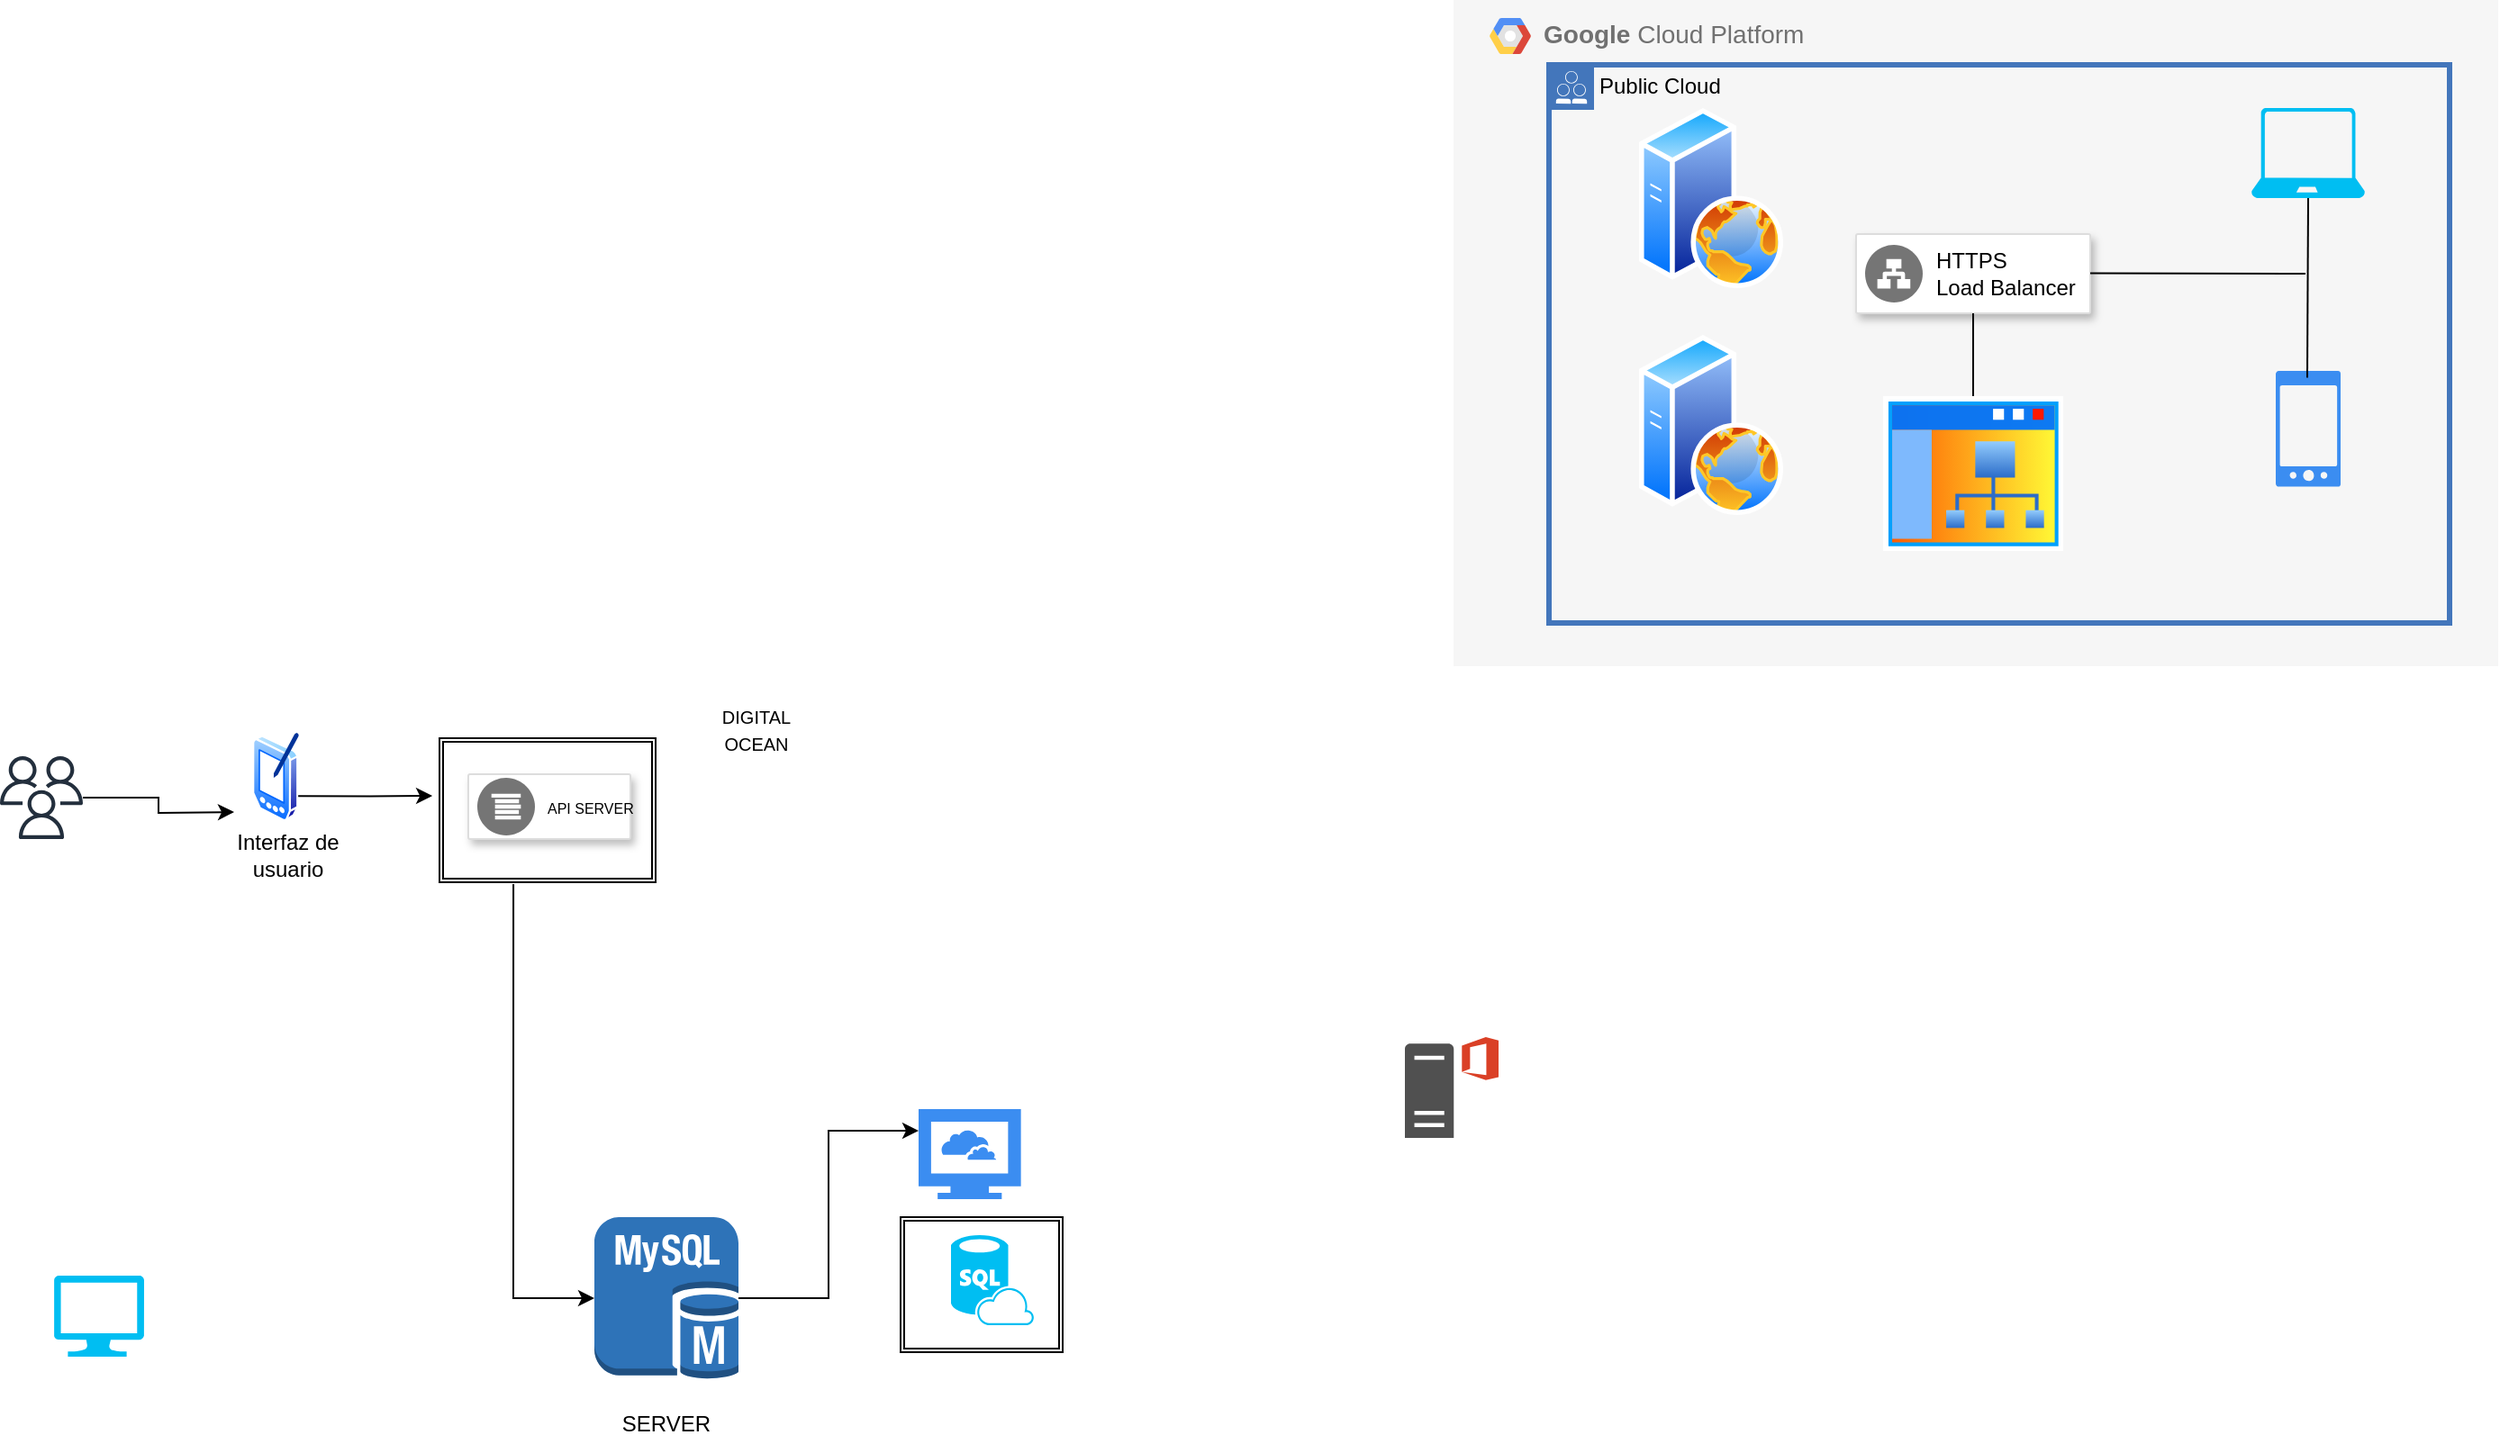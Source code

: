 <mxfile version="22.0.6" type="github">
  <diagram name="Página-1" id="PYHdCMtaZ9K6iWC_R7Uq">
    <mxGraphModel dx="989" dy="546" grid="1" gridSize="10" guides="1" tooltips="1" connect="1" arrows="1" fold="1" page="1" pageScale="1" pageWidth="827" pageHeight="1169" math="0" shadow="0">
      <root>
        <mxCell id="0" />
        <mxCell id="1" parent="0" />
        <mxCell id="VWmujf-tKI-zSH2csgcB-4" value="" style="sketch=0;outlineConnect=0;fontColor=#232F3E;gradientColor=none;fillColor=#232F3D;strokeColor=none;dashed=0;verticalLabelPosition=bottom;verticalAlign=top;align=center;html=1;fontSize=12;fontStyle=0;aspect=fixed;pointerEvents=1;shape=mxgraph.aws4.users;" parent="1" vertex="1">
          <mxGeometry x="20" y="444" width="46" height="46" as="geometry" />
        </mxCell>
        <mxCell id="VWmujf-tKI-zSH2csgcB-7" value="Interfaz de usuario" style="text;html=1;strokeColor=none;fillColor=none;align=center;verticalAlign=middle;whiteSpace=wrap;rounded=0;" parent="1" vertex="1">
          <mxGeometry x="150" y="484" width="60" height="30" as="geometry" />
        </mxCell>
        <mxCell id="VWmujf-tKI-zSH2csgcB-8" value="" style="sketch=0;pointerEvents=1;shadow=0;dashed=0;html=1;strokeColor=none;fillColor=#505050;labelPosition=center;verticalLabelPosition=bottom;verticalAlign=top;outlineConnect=0;align=center;shape=mxgraph.office.servers.office_web_apps_server;" parent="1" vertex="1">
          <mxGeometry x="800" y="600" width="52" height="56" as="geometry" />
        </mxCell>
        <mxCell id="VWmujf-tKI-zSH2csgcB-13" value="&lt;font style=&quot;font-size: 10px;&quot;&gt;DIGITAL OCEAN&lt;/font&gt;" style="text;html=1;strokeColor=none;fillColor=none;align=center;verticalAlign=middle;whiteSpace=wrap;rounded=0;" parent="1" vertex="1">
          <mxGeometry x="410" y="414" width="60" height="30" as="geometry" />
        </mxCell>
        <mxCell id="VWmujf-tKI-zSH2csgcB-16" value="" style="shape=image;html=1;verticalAlign=top;verticalLabelPosition=bottom;labelBackgroundColor=#ffffff;imageAspect=0;aspect=fixed;image=https://cdn2.iconfinder.com/data/icons/css-vol-1/24/digitalocean-128.png;fillColor=#3333FF;" parent="1" vertex="1">
          <mxGeometry x="370" y="394" width="50" height="50" as="geometry" />
        </mxCell>
        <mxCell id="VWmujf-tKI-zSH2csgcB-19" value="" style="image;aspect=fixed;perimeter=ellipsePerimeter;html=1;align=center;shadow=0;dashed=0;spacingTop=3;image=img/lib/active_directory/pda.svg;" parent="1" vertex="1">
          <mxGeometry x="160" y="430" width="27" height="50" as="geometry" />
        </mxCell>
        <mxCell id="VWmujf-tKI-zSH2csgcB-20" value="" style="strokeColor=#dddddd;shadow=1;strokeWidth=1;rounded=1;absoluteArcSize=1;arcSize=2;" parent="1" vertex="1">
          <mxGeometry x="280" y="454" width="90" height="36" as="geometry" />
        </mxCell>
        <mxCell id="VWmujf-tKI-zSH2csgcB-21" value="&lt;font style=&quot;font-size: 8px;&quot;&gt;API SERVER&lt;/font&gt;" style="sketch=0;dashed=0;connectable=0;html=1;fillColor=#757575;strokeColor=none;shape=mxgraph.gcp2.logs_api;part=1;labelPosition=right;verticalLabelPosition=middle;align=left;verticalAlign=middle;spacingLeft=5;fontSize=12;" parent="VWmujf-tKI-zSH2csgcB-20" vertex="1">
          <mxGeometry y="0.5" width="32" height="32" relative="1" as="geometry">
            <mxPoint x="5" y="-16" as="offset" />
          </mxGeometry>
        </mxCell>
        <mxCell id="VWmujf-tKI-zSH2csgcB-24" value="" style="shape=ext;double=1;rounded=0;whiteSpace=wrap;html=1;fillColor=none;" parent="1" vertex="1">
          <mxGeometry x="264" y="434" width="120" height="80" as="geometry" />
        </mxCell>
        <mxCell id="VWmujf-tKI-zSH2csgcB-26" style="edgeStyle=orthogonalEdgeStyle;rounded=0;orthogonalLoop=1;jettySize=auto;html=1;exitX=1;exitY=0.75;exitDx=0;exitDy=0;entryX=-0.033;entryY=0.4;entryDx=0;entryDy=0;entryPerimeter=0;" parent="1" source="VWmujf-tKI-zSH2csgcB-19" target="VWmujf-tKI-zSH2csgcB-24" edge="1">
          <mxGeometry relative="1" as="geometry" />
        </mxCell>
        <mxCell id="VWmujf-tKI-zSH2csgcB-17" style="edgeStyle=orthogonalEdgeStyle;rounded=0;orthogonalLoop=1;jettySize=auto;html=1;entryX=0;entryY=0.75;entryDx=0;entryDy=0;" parent="1" source="VWmujf-tKI-zSH2csgcB-4" edge="1">
          <mxGeometry relative="1" as="geometry">
            <mxPoint x="150" y="475" as="targetPoint" />
          </mxGeometry>
        </mxCell>
        <mxCell id="PNPp258NkE-0I14bSV6u-2" value="" style="outlineConnect=0;dashed=0;verticalLabelPosition=bottom;verticalAlign=top;align=center;html=1;shape=mxgraph.aws3.mysql_db_instance;fillColor=#2E73B8;gradientColor=none;" parent="1" vertex="1">
          <mxGeometry x="350" y="700" width="80" height="90" as="geometry" />
        </mxCell>
        <mxCell id="PNPp258NkE-0I14bSV6u-3" value="" style="verticalLabelPosition=bottom;html=1;verticalAlign=top;align=center;strokeColor=none;fillColor=#00BEF2;shape=mxgraph.azure.sql_database_sql_azure;" parent="1" vertex="1">
          <mxGeometry x="548" y="710" width="46" height="50" as="geometry" />
        </mxCell>
        <mxCell id="PNPp258NkE-0I14bSV6u-4" value="" style="sketch=0;html=1;aspect=fixed;strokeColor=none;shadow=0;fillColor=#3B8DF1;verticalAlign=top;labelPosition=center;verticalLabelPosition=bottom;shape=mxgraph.gcp2.cloud_computer" parent="1" vertex="1">
          <mxGeometry x="530" y="640" width="56.82" height="50" as="geometry" />
        </mxCell>
        <mxCell id="PNPp258NkE-0I14bSV6u-5" value="" style="shape=ext;double=1;rounded=0;whiteSpace=wrap;html=1;fillColor=none;" parent="1" vertex="1">
          <mxGeometry x="520" y="700" width="90" height="75" as="geometry" />
        </mxCell>
        <mxCell id="PNPp258NkE-0I14bSV6u-7" style="edgeStyle=orthogonalEdgeStyle;rounded=0;orthogonalLoop=1;jettySize=auto;html=1;entryX=0;entryY=0.24;entryDx=0;entryDy=0;entryPerimeter=0;" parent="1" source="PNPp258NkE-0I14bSV6u-2" target="PNPp258NkE-0I14bSV6u-4" edge="1">
          <mxGeometry relative="1" as="geometry" />
        </mxCell>
        <mxCell id="PNPp258NkE-0I14bSV6u-8" value="SERVER" style="text;html=1;strokeColor=none;fillColor=none;align=center;verticalAlign=middle;whiteSpace=wrap;rounded=0;" parent="1" vertex="1">
          <mxGeometry x="360" y="800" width="60" height="30" as="geometry" />
        </mxCell>
        <mxCell id="DCMEr2MCYlSlxjlWm61J-10" value="&lt;b&gt;Google &lt;/b&gt;Cloud Platform" style="fillColor=#F6F6F6;strokeColor=none;shadow=0;gradientColor=none;fontSize=14;align=left;spacing=10;fontColor=#717171;9E9E9E;verticalAlign=top;spacingTop=-4;fontStyle=0;spacingLeft=40;html=1;whiteSpace=wrap;" parent="1" vertex="1">
          <mxGeometry x="827" y="24" width="580" height="370" as="geometry" />
        </mxCell>
        <mxCell id="DCMEr2MCYlSlxjlWm61J-11" value="" style="shape=mxgraph.gcp2.google_cloud_platform;fillColor=#F6F6F6;strokeColor=none;shadow=0;gradientColor=none;" parent="DCMEr2MCYlSlxjlWm61J-10" vertex="1">
          <mxGeometry width="23" height="20" relative="1" as="geometry">
            <mxPoint x="20" y="10" as="offset" />
          </mxGeometry>
        </mxCell>
        <mxCell id="DCMEr2MCYlSlxjlWm61J-5" value="Public Cloud" style="shape=mxgraph.ibm.box;prType=public;fontStyle=0;verticalAlign=top;align=left;spacingLeft=32;spacingTop=4;fillColor=none;rounded=0;whiteSpace=wrap;html=1;strokeColor=#4376BB;strokeWidth=3;dashed=0;container=1;spacing=-4;collapsible=0;expand=0;recursiveResize=0;" parent="DCMEr2MCYlSlxjlWm61J-10" vertex="1">
          <mxGeometry x="53" y="36" width="500" height="310" as="geometry" />
        </mxCell>
        <mxCell id="gVTh78AQYbCyY5CRqsvb-1" value="" style="sketch=0;html=1;aspect=fixed;strokeColor=none;shadow=0;fillColor=#3B8DF1;verticalAlign=top;labelPosition=center;verticalLabelPosition=bottom;shape=mxgraph.gcp2.phone_android" parent="DCMEr2MCYlSlxjlWm61J-5" vertex="1">
          <mxGeometry x="403.5" y="170.0" width="36" height="64.29" as="geometry" />
        </mxCell>
        <mxCell id="gVTh78AQYbCyY5CRqsvb-2" value="" style="verticalLabelPosition=bottom;html=1;verticalAlign=top;align=center;strokeColor=none;fillColor=#00BEF2;shape=mxgraph.azure.laptop;pointerEvents=1;" parent="DCMEr2MCYlSlxjlWm61J-5" vertex="1">
          <mxGeometry x="390" y="24" width="63" height="50" as="geometry" />
        </mxCell>
        <mxCell id="gVTh78AQYbCyY5CRqsvb-9" value="" style="strokeColor=#dddddd;shadow=1;strokeWidth=1;rounded=1;absoluteArcSize=1;arcSize=2;" parent="DCMEr2MCYlSlxjlWm61J-5" vertex="1">
          <mxGeometry x="170.5" y="94" width="130" height="44" as="geometry" />
        </mxCell>
        <mxCell id="gVTh78AQYbCyY5CRqsvb-10" value="HTTPS&#xa;Load Balancer" style="sketch=0;dashed=0;connectable=0;html=1;fillColor=#757575;strokeColor=none;shape=mxgraph.gcp2.network_load_balancer;part=1;labelPosition=right;verticalLabelPosition=middle;align=left;verticalAlign=middle;spacingLeft=5;fontSize=12;" parent="gVTh78AQYbCyY5CRqsvb-9" vertex="1">
          <mxGeometry y="0.5" width="32" height="32" relative="1" as="geometry">
            <mxPoint x="5" y="-16" as="offset" />
          </mxGeometry>
        </mxCell>
        <mxCell id="gVTh78AQYbCyY5CRqsvb-13" value="" style="image;aspect=fixed;perimeter=ellipsePerimeter;html=1;align=center;shadow=0;dashed=0;spacingTop=3;image=img/lib/active_directory/sub_site.svg;" parent="DCMEr2MCYlSlxjlWm61J-5" vertex="1">
          <mxGeometry x="185.5" y="184" width="100" height="86" as="geometry" />
        </mxCell>
        <mxCell id="gVTh78AQYbCyY5CRqsvb-14" value="" style="endArrow=none;html=1;rounded=0;" parent="DCMEr2MCYlSlxjlWm61J-5" edge="1">
          <mxGeometry width="50" height="50" relative="1" as="geometry">
            <mxPoint x="300.5" y="115.76" as="sourcePoint" />
            <mxPoint x="420" y="116" as="targetPoint" />
          </mxGeometry>
        </mxCell>
        <mxCell id="gVTh78AQYbCyY5CRqsvb-15" value="" style="endArrow=none;html=1;rounded=0;entryX=0.5;entryY=1;entryDx=0;entryDy=0;entryPerimeter=0;exitX=0.486;exitY=0.058;exitDx=0;exitDy=0;exitPerimeter=0;" parent="DCMEr2MCYlSlxjlWm61J-5" source="gVTh78AQYbCyY5CRqsvb-1" target="gVTh78AQYbCyY5CRqsvb-2" edge="1">
          <mxGeometry width="50" height="50" relative="1" as="geometry">
            <mxPoint x="160.5" y="414" as="sourcePoint" />
            <mxPoint x="210.5" y="364" as="targetPoint" />
          </mxGeometry>
        </mxCell>
        <mxCell id="gVTh78AQYbCyY5CRqsvb-16" value="" style="endArrow=none;html=1;rounded=0;" parent="DCMEr2MCYlSlxjlWm61J-5" source="gVTh78AQYbCyY5CRqsvb-13" target="gVTh78AQYbCyY5CRqsvb-9" edge="1">
          <mxGeometry width="50" height="50" relative="1" as="geometry">
            <mxPoint x="160.5" y="414" as="sourcePoint" />
            <mxPoint x="210.5" y="364" as="targetPoint" />
          </mxGeometry>
        </mxCell>
        <mxCell id="gVTh78AQYbCyY5CRqsvb-17" value="" style="image;aspect=fixed;perimeter=ellipsePerimeter;html=1;align=center;shadow=0;dashed=0;spacingTop=3;image=img/lib/active_directory/web_server.svg;" parent="DCMEr2MCYlSlxjlWm61J-5" vertex="1">
          <mxGeometry x="50" y="24" width="80" height="100" as="geometry" />
        </mxCell>
        <mxCell id="gVTh78AQYbCyY5CRqsvb-18" value="" style="image;aspect=fixed;perimeter=ellipsePerimeter;html=1;align=center;shadow=0;dashed=0;spacingTop=3;image=img/lib/active_directory/web_server.svg;" parent="DCMEr2MCYlSlxjlWm61J-5" vertex="1">
          <mxGeometry x="50" y="150" width="80" height="100" as="geometry" />
        </mxCell>
        <mxCell id="u9EeXodBYB1JETkUCgQ6-1" value="" style="verticalLabelPosition=bottom;html=1;verticalAlign=top;align=center;strokeColor=none;fillColor=#00BEF2;shape=mxgraph.azure.computer;pointerEvents=1;" parent="1" vertex="1">
          <mxGeometry x="50" y="732.5" width="50" height="45" as="geometry" />
        </mxCell>
        <mxCell id="u9EeXodBYB1JETkUCgQ6-2" style="edgeStyle=orthogonalEdgeStyle;rounded=0;orthogonalLoop=1;jettySize=auto;html=1;entryX=0;entryY=0.5;entryDx=0;entryDy=0;entryPerimeter=0;exitX=0.342;exitY=1.013;exitDx=0;exitDy=0;exitPerimeter=0;" parent="1" source="VWmujf-tKI-zSH2csgcB-24" target="PNPp258NkE-0I14bSV6u-2" edge="1">
          <mxGeometry relative="1" as="geometry">
            <mxPoint x="270" y="745" as="sourcePoint" />
          </mxGeometry>
        </mxCell>
      </root>
    </mxGraphModel>
  </diagram>
</mxfile>
